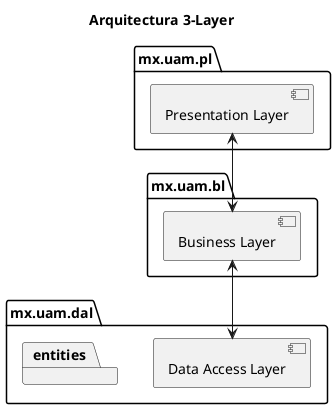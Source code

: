 @startuml "Sistema de 3 capas"

title "Arquitectura 3-Layer"

package "mx.uam.dal"{
    component [Data Access Layer] as dal
    package "entities"{
        
    }
}
package "mx.uam.bl"{
    component [Business Layer] as bl
}
package "mx.uam.pl"{
    component [Presentation Layer] as pl
}

pl <--> bl
bl <--> dal
@enduml